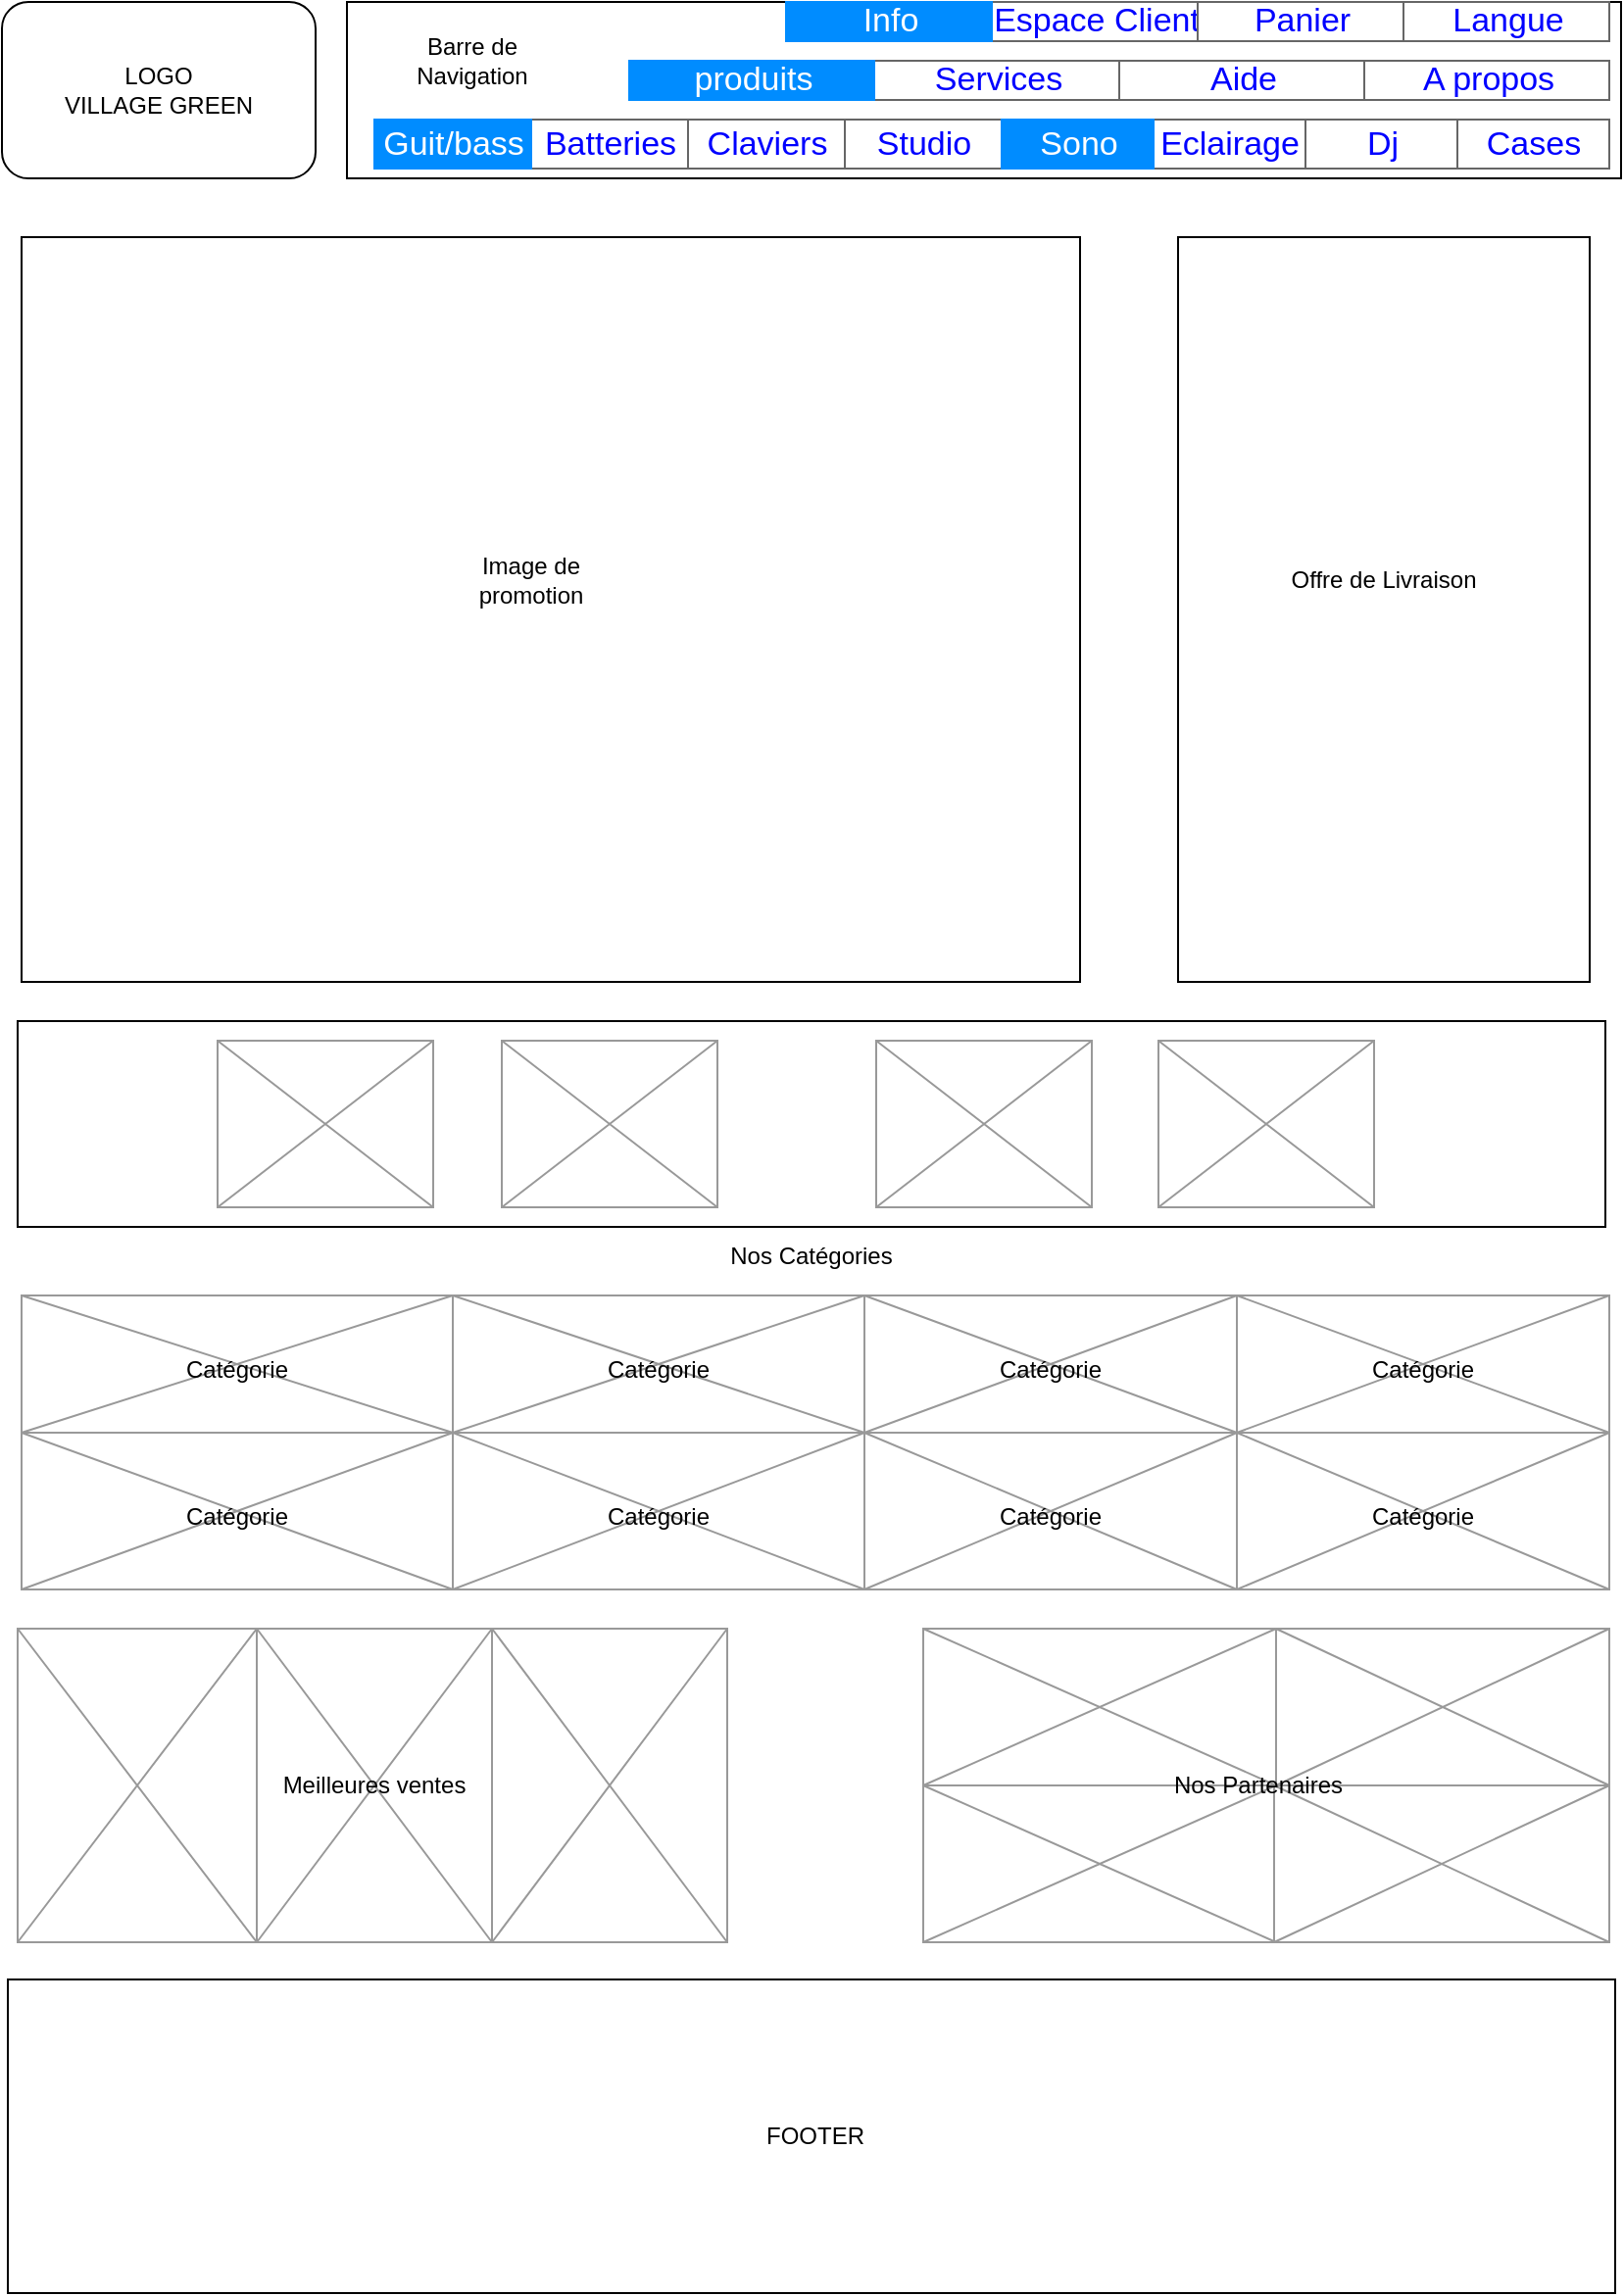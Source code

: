 <mxfile version="12.9.12" type="device" pages="2"><diagram name="Page-1" id="f1b7ffb7-ca1e-a977-7cf5-a751b3c06c05"><mxGraphModel dx="1046" dy="494" grid="1" gridSize="10" guides="1" tooltips="1" connect="1" arrows="1" fold="1" page="1" pageScale="1" pageWidth="826" pageHeight="1169" background="#ffffff" math="0" shadow="0"><root><mxCell id="0"/><mxCell id="1" parent="0"/><mxCell id="bc5Ub8ZuG5Gb_8CIqoAh-63" value="LOGO&lt;br&gt;VILLAGE GREEN" style="rounded=1;whiteSpace=wrap;html=1;" parent="1" vertex="1"><mxGeometry width="160" height="90" as="geometry"/></mxCell><mxCell id="bc5Ub8ZuG5Gb_8CIqoAh-73" value="" style="rounded=0;whiteSpace=wrap;html=1;" parent="1" vertex="1"><mxGeometry x="176" width="650" height="90" as="geometry"/></mxCell><mxCell id="bc5Ub8ZuG5Gb_8CIqoAh-75" value="" style="rounded=0;whiteSpace=wrap;html=1;" parent="1" vertex="1"><mxGeometry x="10" y="120" width="540" height="380" as="geometry"/></mxCell><mxCell id="bc5Ub8ZuG5Gb_8CIqoAh-76" value="" style="rounded=0;whiteSpace=wrap;html=1;" parent="1" vertex="1"><mxGeometry x="600" y="120" width="210" height="380" as="geometry"/></mxCell><mxCell id="bc5Ub8ZuG5Gb_8CIqoAh-77" value="" style="rounded=0;whiteSpace=wrap;html=1;" parent="1" vertex="1"><mxGeometry x="8" y="520" width="810" height="105" as="geometry"/></mxCell><mxCell id="bc5Ub8ZuG5Gb_8CIqoAh-79" value="" style="rounded=0;whiteSpace=wrap;html=1;" parent="1" vertex="1"><mxGeometry x="10" y="660" width="810" height="150" as="geometry"/></mxCell><mxCell id="bc5Ub8ZuG5Gb_8CIqoAh-80" value="" style="rounded=0;whiteSpace=wrap;html=1;" parent="1" vertex="1"><mxGeometry x="10" y="830" width="360" height="160" as="geometry"/></mxCell><mxCell id="bc5Ub8ZuG5Gb_8CIqoAh-83" value="" style="rounded=0;whiteSpace=wrap;html=1;" parent="1" vertex="1"><mxGeometry x="470" y="830" width="350" height="160" as="geometry"/></mxCell><mxCell id="bc5Ub8ZuG5Gb_8CIqoAh-84" value="" style="rounded=0;whiteSpace=wrap;html=1;" parent="1" vertex="1"><mxGeometry x="3" y="1009" width="820" height="160" as="geometry"/></mxCell><mxCell id="bc5Ub8ZuG5Gb_8CIqoAh-85" value="Catégorie&lt;br&gt;" style="verticalLabelPosition=bottom;shadow=0;dashed=0;align=center;html=1;verticalAlign=top;strokeWidth=1;shape=mxgraph.mockup.graphics.simpleIcon;strokeColor=#999999;" parent="1" vertex="1"><mxGeometry x="10" y="660" width="220" height="70" as="geometry"/></mxCell><mxCell id="bc5Ub8ZuG5Gb_8CIqoAh-86" value="" style="verticalLabelPosition=bottom;shadow=0;dashed=0;align=center;html=1;verticalAlign=top;strokeWidth=1;shape=mxgraph.mockup.graphics.simpleIcon;strokeColor=#999999;" parent="1" vertex="1"><mxGeometry x="230" y="660" width="210" height="70" as="geometry"/></mxCell><mxCell id="bc5Ub8ZuG5Gb_8CIqoAh-88" value="" style="verticalLabelPosition=bottom;shadow=0;dashed=0;align=center;html=1;verticalAlign=top;strokeWidth=1;shape=mxgraph.mockup.graphics.simpleIcon;strokeColor=#999999;" parent="1" vertex="1"><mxGeometry x="10" y="730" width="220" height="80" as="geometry"/></mxCell><mxCell id="bc5Ub8ZuG5Gb_8CIqoAh-89" value="" style="verticalLabelPosition=bottom;shadow=0;dashed=0;align=center;html=1;verticalAlign=top;strokeWidth=1;shape=mxgraph.mockup.graphics.simpleIcon;strokeColor=#999999;" parent="1" vertex="1"><mxGeometry x="440" y="660" width="190" height="70" as="geometry"/></mxCell><mxCell id="bc5Ub8ZuG5Gb_8CIqoAh-90" value="" style="verticalLabelPosition=bottom;shadow=0;dashed=0;align=center;html=1;verticalAlign=top;strokeWidth=1;shape=mxgraph.mockup.graphics.simpleIcon;strokeColor=#999999;" parent="1" vertex="1"><mxGeometry x="630" y="660" width="190" height="70" as="geometry"/></mxCell><mxCell id="bc5Ub8ZuG5Gb_8CIqoAh-91" value="" style="verticalLabelPosition=bottom;shadow=0;dashed=0;align=center;html=1;verticalAlign=top;strokeWidth=1;shape=mxgraph.mockup.graphics.simpleIcon;strokeColor=#999999;" parent="1" vertex="1"><mxGeometry x="230" y="730" width="210" height="80" as="geometry"/></mxCell><mxCell id="bc5Ub8ZuG5Gb_8CIqoAh-92" value="" style="verticalLabelPosition=bottom;shadow=0;dashed=0;align=center;html=1;verticalAlign=top;strokeWidth=1;shape=mxgraph.mockup.graphics.simpleIcon;strokeColor=#999999;" parent="1" vertex="1"><mxGeometry x="440" y="730" width="190" height="80" as="geometry"/></mxCell><mxCell id="bc5Ub8ZuG5Gb_8CIqoAh-93" value="" style="verticalLabelPosition=bottom;shadow=0;dashed=0;align=center;html=1;verticalAlign=top;strokeWidth=1;shape=mxgraph.mockup.graphics.simpleIcon;strokeColor=#999999;" parent="1" vertex="1"><mxGeometry x="630" y="730" width="190" height="80" as="geometry"/></mxCell><mxCell id="bc5Ub8ZuG5Gb_8CIqoAh-94" value="Catégorie" style="text;html=1;strokeColor=none;fillColor=none;align=center;verticalAlign=middle;whiteSpace=wrap;rounded=0;" parent="1" vertex="1"><mxGeometry x="90" y="685" width="60" height="25" as="geometry"/></mxCell><mxCell id="bc5Ub8ZuG5Gb_8CIqoAh-97" value="Catégorie" style="text;html=1;strokeColor=none;fillColor=none;align=center;verticalAlign=middle;whiteSpace=wrap;rounded=0;" parent="1" vertex="1"><mxGeometry x="305" y="685" width="60" height="25" as="geometry"/></mxCell><mxCell id="bc5Ub8ZuG5Gb_8CIqoAh-98" value="Catégorie" style="text;html=1;strokeColor=none;fillColor=none;align=center;verticalAlign=middle;whiteSpace=wrap;rounded=0;" parent="1" vertex="1"><mxGeometry x="90" y="760" width="60" height="25" as="geometry"/></mxCell><mxCell id="bc5Ub8ZuG5Gb_8CIqoAh-99" value="Catégorie" style="text;html=1;strokeColor=none;fillColor=none;align=center;verticalAlign=middle;whiteSpace=wrap;rounded=0;" parent="1" vertex="1"><mxGeometry x="305" y="760" width="60" height="25" as="geometry"/></mxCell><mxCell id="bc5Ub8ZuG5Gb_8CIqoAh-100" value="Catégorie" style="text;html=1;strokeColor=none;fillColor=none;align=center;verticalAlign=middle;whiteSpace=wrap;rounded=0;" parent="1" vertex="1"><mxGeometry x="505" y="685" width="60" height="25" as="geometry"/></mxCell><mxCell id="bc5Ub8ZuG5Gb_8CIqoAh-101" value="Catégorie" style="text;html=1;strokeColor=none;fillColor=none;align=center;verticalAlign=middle;whiteSpace=wrap;rounded=0;" parent="1" vertex="1"><mxGeometry x="695" y="685" width="60" height="25" as="geometry"/></mxCell><mxCell id="bc5Ub8ZuG5Gb_8CIqoAh-102" value="Catégorie" style="text;html=1;strokeColor=none;fillColor=none;align=center;verticalAlign=middle;whiteSpace=wrap;rounded=0;" parent="1" vertex="1"><mxGeometry x="505" y="760" width="60" height="25" as="geometry"/></mxCell><mxCell id="bc5Ub8ZuG5Gb_8CIqoAh-103" value="Catégorie" style="text;html=1;strokeColor=none;fillColor=none;align=center;verticalAlign=middle;whiteSpace=wrap;rounded=0;" parent="1" vertex="1"><mxGeometry x="695" y="760" width="60" height="25" as="geometry"/></mxCell><mxCell id="bc5Ub8ZuG5Gb_8CIqoAh-104" value="" style="strokeWidth=1;shadow=0;dashed=0;align=center;html=1;shape=mxgraph.mockup.text.rrect;rSize=0;strokeColor=#666666;" parent="1" vertex="1"><mxGeometry x="400" width="420" height="20" as="geometry"/></mxCell><mxCell id="bc5Ub8ZuG5Gb_8CIqoAh-105" value="Espace Client" style="strokeColor=inherit;fillColor=inherit;gradientColor=inherit;strokeWidth=1;shadow=0;dashed=0;align=center;html=1;shape=mxgraph.mockup.text.rrect;rSize=0;fontSize=17;fontColor=#0000ff;" parent="bc5Ub8ZuG5Gb_8CIqoAh-104" vertex="1"><mxGeometry x="105" width="105" height="20" as="geometry"/></mxCell><mxCell id="bc5Ub8ZuG5Gb_8CIqoAh-106" value="Panier" style="strokeColor=inherit;fillColor=inherit;gradientColor=inherit;strokeWidth=1;shadow=0;dashed=0;align=center;html=1;shape=mxgraph.mockup.text.rrect;rSize=0;fontSize=17;fontColor=#0000ff;" parent="bc5Ub8ZuG5Gb_8CIqoAh-104" vertex="1"><mxGeometry x="210" width="105" height="20" as="geometry"/></mxCell><mxCell id="bc5Ub8ZuG5Gb_8CIqoAh-107" value="Langue" style="strokeColor=inherit;fillColor=inherit;gradientColor=inherit;strokeWidth=1;shadow=0;dashed=0;align=center;html=1;shape=mxgraph.mockup.text.rrect;rSize=0;fontSize=17;fontColor=#0000ff;" parent="bc5Ub8ZuG5Gb_8CIqoAh-104" vertex="1"><mxGeometry x="315" width="105" height="20" as="geometry"/></mxCell><mxCell id="bc5Ub8ZuG5Gb_8CIqoAh-108" value="Info" style="strokeWidth=1;shadow=0;dashed=0;align=center;html=1;shape=mxgraph.mockup.text.rrect;rSize=0;fontSize=17;fontColor=#ffffff;fillColor=#008cff;strokeColor=#008cff;" parent="bc5Ub8ZuG5Gb_8CIqoAh-104" vertex="1"><mxGeometry width="105" height="20" as="geometry"/></mxCell><mxCell id="bc5Ub8ZuG5Gb_8CIqoAh-109" value="p" style="strokeWidth=1;shadow=0;dashed=0;align=center;html=1;shape=mxgraph.mockup.text.rrect;rSize=0;strokeColor=#666666;" parent="1" vertex="1"><mxGeometry x="320" y="30" width="500" height="20" as="geometry"/></mxCell><mxCell id="bc5Ub8ZuG5Gb_8CIqoAh-110" value="Services" style="strokeColor=inherit;fillColor=inherit;gradientColor=inherit;strokeWidth=1;shadow=0;dashed=0;align=center;html=1;shape=mxgraph.mockup.text.rrect;rSize=0;fontSize=17;fontColor=#0000ff;" parent="bc5Ub8ZuG5Gb_8CIqoAh-109" vertex="1"><mxGeometry x="125" width="125" height="20" as="geometry"/></mxCell><mxCell id="bc5Ub8ZuG5Gb_8CIqoAh-111" value="Aide" style="strokeColor=inherit;fillColor=inherit;gradientColor=inherit;strokeWidth=1;shadow=0;dashed=0;align=center;html=1;shape=mxgraph.mockup.text.rrect;rSize=0;fontSize=17;fontColor=#0000ff;" parent="bc5Ub8ZuG5Gb_8CIqoAh-109" vertex="1"><mxGeometry x="250" width="125" height="20" as="geometry"/></mxCell><mxCell id="bc5Ub8ZuG5Gb_8CIqoAh-112" value="A propos" style="strokeColor=inherit;fillColor=inherit;gradientColor=inherit;strokeWidth=1;shadow=0;dashed=0;align=center;html=1;shape=mxgraph.mockup.text.rrect;rSize=0;fontSize=17;fontColor=#0000ff;" parent="bc5Ub8ZuG5Gb_8CIqoAh-109" vertex="1"><mxGeometry x="375" width="125" height="20" as="geometry"/></mxCell><mxCell id="bc5Ub8ZuG5Gb_8CIqoAh-113" value="produits" style="strokeWidth=1;shadow=0;dashed=0;align=center;html=1;shape=mxgraph.mockup.text.rrect;rSize=0;fontSize=17;fontColor=#ffffff;fillColor=#008cff;strokeColor=#008cff;" parent="bc5Ub8ZuG5Gb_8CIqoAh-109" vertex="1"><mxGeometry width="125" height="20" as="geometry"/></mxCell><mxCell id="bc5Ub8ZuG5Gb_8CIqoAh-114" value="" style="strokeWidth=1;shadow=0;dashed=0;align=center;html=1;shape=mxgraph.mockup.text.rrect;rSize=0;strokeColor=#666666;" parent="1" vertex="1"><mxGeometry x="190" y="60" width="320" height="25" as="geometry"/></mxCell><mxCell id="bc5Ub8ZuG5Gb_8CIqoAh-115" value="Batteries" style="strokeColor=inherit;fillColor=inherit;gradientColor=inherit;strokeWidth=1;shadow=0;dashed=0;align=center;html=1;shape=mxgraph.mockup.text.rrect;rSize=0;fontSize=17;fontColor=#0000ff;" parent="bc5Ub8ZuG5Gb_8CIqoAh-114" vertex="1"><mxGeometry x="80" width="80" height="25" as="geometry"/></mxCell><mxCell id="bc5Ub8ZuG5Gb_8CIqoAh-116" value="Claviers" style="strokeColor=inherit;fillColor=inherit;gradientColor=inherit;strokeWidth=1;shadow=0;dashed=0;align=center;html=1;shape=mxgraph.mockup.text.rrect;rSize=0;fontSize=17;fontColor=#0000ff;" parent="bc5Ub8ZuG5Gb_8CIqoAh-114" vertex="1"><mxGeometry x="160" width="80" height="25" as="geometry"/></mxCell><mxCell id="bc5Ub8ZuG5Gb_8CIqoAh-117" value="Studio" style="strokeColor=inherit;fillColor=inherit;gradientColor=inherit;strokeWidth=1;shadow=0;dashed=0;align=center;html=1;shape=mxgraph.mockup.text.rrect;rSize=0;fontSize=17;fontColor=#0000ff;" parent="bc5Ub8ZuG5Gb_8CIqoAh-114" vertex="1"><mxGeometry x="240" width="80" height="25" as="geometry"/></mxCell><mxCell id="bc5Ub8ZuG5Gb_8CIqoAh-118" value="Guit/bass" style="strokeWidth=1;shadow=0;dashed=0;align=center;html=1;shape=mxgraph.mockup.text.rrect;rSize=0;fontSize=17;fontColor=#ffffff;fillColor=#008cff;strokeColor=#008cff;" parent="bc5Ub8ZuG5Gb_8CIqoAh-114" vertex="1"><mxGeometry width="80" height="25" as="geometry"/></mxCell><mxCell id="bc5Ub8ZuG5Gb_8CIqoAh-119" value="" style="strokeWidth=1;shadow=0;dashed=0;align=center;html=1;shape=mxgraph.mockup.text.rrect;rSize=0;strokeColor=#666666;" parent="1" vertex="1"><mxGeometry x="510" y="60" width="310" height="25" as="geometry"/></mxCell><mxCell id="bc5Ub8ZuG5Gb_8CIqoAh-120" value="Eclairage" style="strokeColor=inherit;fillColor=inherit;gradientColor=inherit;strokeWidth=1;shadow=0;dashed=0;align=center;html=1;shape=mxgraph.mockup.text.rrect;rSize=0;fontSize=17;fontColor=#0000ff;" parent="bc5Ub8ZuG5Gb_8CIqoAh-119" vertex="1"><mxGeometry x="77.5" width="77.5" height="25" as="geometry"/></mxCell><mxCell id="bc5Ub8ZuG5Gb_8CIqoAh-121" value="Dj" style="strokeColor=inherit;fillColor=inherit;gradientColor=inherit;strokeWidth=1;shadow=0;dashed=0;align=center;html=1;shape=mxgraph.mockup.text.rrect;rSize=0;fontSize=17;fontColor=#0000ff;" parent="bc5Ub8ZuG5Gb_8CIqoAh-119" vertex="1"><mxGeometry x="155" width="77.5" height="25" as="geometry"/></mxCell><mxCell id="bc5Ub8ZuG5Gb_8CIqoAh-122" value="Cases" style="strokeColor=inherit;fillColor=inherit;gradientColor=inherit;strokeWidth=1;shadow=0;dashed=0;align=center;html=1;shape=mxgraph.mockup.text.rrect;rSize=0;fontSize=17;fontColor=#0000ff;" parent="bc5Ub8ZuG5Gb_8CIqoAh-119" vertex="1"><mxGeometry x="232.5" width="77.5" height="25" as="geometry"/></mxCell><mxCell id="bc5Ub8ZuG5Gb_8CIqoAh-123" value="Sono" style="strokeWidth=1;shadow=0;dashed=0;align=center;html=1;shape=mxgraph.mockup.text.rrect;rSize=0;fontSize=17;fontColor=#ffffff;fillColor=#008cff;strokeColor=#008cff;" parent="bc5Ub8ZuG5Gb_8CIqoAh-119" vertex="1"><mxGeometry width="77.5" height="25" as="geometry"/></mxCell><mxCell id="bc5Ub8ZuG5Gb_8CIqoAh-124" value="" style="verticalLabelPosition=bottom;shadow=0;dashed=0;align=center;html=1;verticalAlign=top;strokeWidth=1;shape=mxgraph.mockup.graphics.simpleIcon;strokeColor=#999999;" parent="1" vertex="1"><mxGeometry x="110" y="530" width="110" height="85" as="geometry"/></mxCell><mxCell id="bc5Ub8ZuG5Gb_8CIqoAh-126" value="" style="verticalLabelPosition=bottom;shadow=0;dashed=0;align=center;html=1;verticalAlign=top;strokeWidth=1;shape=mxgraph.mockup.graphics.simpleIcon;strokeColor=#999999;" parent="1" vertex="1"><mxGeometry x="255" y="530" width="110" height="85" as="geometry"/></mxCell><mxCell id="bc5Ub8ZuG5Gb_8CIqoAh-127" value="" style="verticalLabelPosition=bottom;shadow=0;dashed=0;align=center;html=1;verticalAlign=top;strokeWidth=1;shape=mxgraph.mockup.graphics.simpleIcon;strokeColor=#999999;" parent="1" vertex="1"><mxGeometry x="446" y="530" width="110" height="85" as="geometry"/></mxCell><mxCell id="bc5Ub8ZuG5Gb_8CIqoAh-128" value="" style="verticalLabelPosition=bottom;shadow=0;dashed=0;align=center;html=1;verticalAlign=top;strokeWidth=1;shape=mxgraph.mockup.graphics.simpleIcon;strokeColor=#999999;" parent="1" vertex="1"><mxGeometry x="590" y="530" width="110" height="85" as="geometry"/></mxCell><mxCell id="bc5Ub8ZuG5Gb_8CIqoAh-129" value="" style="verticalLabelPosition=bottom;shadow=0;dashed=0;align=center;html=1;verticalAlign=top;strokeWidth=1;shape=mxgraph.mockup.graphics.simpleIcon;strokeColor=#999999;" parent="1" vertex="1"><mxGeometry x="8" y="830" width="122" height="160" as="geometry"/></mxCell><mxCell id="bc5Ub8ZuG5Gb_8CIqoAh-130" value="" style="verticalLabelPosition=bottom;shadow=0;dashed=0;align=center;html=1;verticalAlign=top;strokeWidth=1;shape=mxgraph.mockup.graphics.simpleIcon;strokeColor=#999999;" parent="1" vertex="1"><mxGeometry x="130" y="830" width="120" height="160" as="geometry"/></mxCell><mxCell id="bc5Ub8ZuG5Gb_8CIqoAh-131" value="" style="verticalLabelPosition=bottom;shadow=0;dashed=0;align=center;html=1;verticalAlign=top;strokeWidth=1;shape=mxgraph.mockup.graphics.simpleIcon;strokeColor=#999999;" parent="1" vertex="1"><mxGeometry x="250" y="830" width="120" height="160" as="geometry"/></mxCell><mxCell id="bc5Ub8ZuG5Gb_8CIqoAh-133" value="" style="verticalLabelPosition=bottom;shadow=0;dashed=0;align=center;html=1;verticalAlign=top;strokeWidth=1;shape=mxgraph.mockup.graphics.simpleIcon;strokeColor=#999999;" parent="1" vertex="1"><mxGeometry x="470" y="830" width="180" height="80" as="geometry"/></mxCell><mxCell id="bc5Ub8ZuG5Gb_8CIqoAh-134" value="v" style="verticalLabelPosition=bottom;shadow=0;dashed=0;align=center;html=1;verticalAlign=top;strokeWidth=1;shape=mxgraph.mockup.graphics.simpleIcon;strokeColor=#999999;" parent="1" vertex="1"><mxGeometry x="650" y="830" width="170" height="80" as="geometry"/></mxCell><mxCell id="bc5Ub8ZuG5Gb_8CIqoAh-135" value="" style="verticalLabelPosition=bottom;shadow=0;dashed=0;align=center;html=1;verticalAlign=top;strokeWidth=1;shape=mxgraph.mockup.graphics.simpleIcon;strokeColor=#999999;" parent="1" vertex="1"><mxGeometry x="470" y="910" width="180" height="80" as="geometry"/></mxCell><mxCell id="bc5Ub8ZuG5Gb_8CIqoAh-136" value="" style="verticalLabelPosition=bottom;shadow=0;dashed=0;align=center;html=1;verticalAlign=top;strokeWidth=1;shape=mxgraph.mockup.graphics.simpleIcon;strokeColor=#999999;" parent="1" vertex="1"><mxGeometry x="649" y="910" width="171" height="80" as="geometry"/></mxCell><mxCell id="bc5Ub8ZuG5Gb_8CIqoAh-137" value="Meilleures ventes" style="text;html=1;strokeColor=none;fillColor=none;align=center;verticalAlign=middle;whiteSpace=wrap;rounded=0;" parent="1" vertex="1"><mxGeometry x="70" y="875" width="240" height="70" as="geometry"/></mxCell><mxCell id="bc5Ub8ZuG5Gb_8CIqoAh-138" value="Nos Partenaires" style="text;html=1;strokeColor=none;fillColor=none;align=center;verticalAlign=middle;whiteSpace=wrap;rounded=0;" parent="1" vertex="1"><mxGeometry x="556" y="880" width="170" height="60" as="geometry"/></mxCell><mxCell id="bc5Ub8ZuG5Gb_8CIqoAh-139" value="FOOTER" style="text;html=1;strokeColor=none;fillColor=none;align=center;verticalAlign=middle;whiteSpace=wrap;rounded=0;" parent="1" vertex="1"><mxGeometry x="273" y="1069.5" width="284" height="39" as="geometry"/></mxCell><mxCell id="bc5Ub8ZuG5Gb_8CIqoAh-140" value="Image de promotion" style="text;html=1;strokeColor=none;fillColor=none;align=center;verticalAlign=middle;whiteSpace=wrap;rounded=0;" parent="1" vertex="1"><mxGeometry x="220" y="220" width="100" height="150" as="geometry"/></mxCell><mxCell id="bc5Ub8ZuG5Gb_8CIqoAh-141" value="Offre de Livraison" style="text;html=1;strokeColor=none;fillColor=none;align=center;verticalAlign=middle;whiteSpace=wrap;rounded=0;" parent="1" vertex="1"><mxGeometry x="604" y="235" width="202" height="120" as="geometry"/></mxCell><mxCell id="bc5Ub8ZuG5Gb_8CIqoAh-143" value="Barre de Navigation" style="text;html=1;strokeColor=none;fillColor=none;align=center;verticalAlign=middle;whiteSpace=wrap;rounded=0;" parent="1" vertex="1"><mxGeometry x="190" y="10" width="100" height="40" as="geometry"/></mxCell><mxCell id="bc5Ub8ZuG5Gb_8CIqoAh-144" value="Nos Catégories" style="text;html=1;strokeColor=none;fillColor=none;align=center;verticalAlign=middle;whiteSpace=wrap;rounded=0;" parent="1" vertex="1"><mxGeometry x="348" y="630" width="130" height="20" as="geometry"/></mxCell></root></mxGraphModel></diagram><diagram id="1IfLWQG253lTVQ4aPSGZ" name="Page-2"><mxGraphModel dx="1046" dy="494" grid="1" gridSize="10" guides="1" tooltips="1" connect="1" arrows="1" fold="1" page="1" pageScale="1" pageWidth="850" pageHeight="1100" math="0" shadow="0"><root><mxCell id="AXqHiEepvfbToj7pYBEz-0"/><mxCell id="AXqHiEepvfbToj7pYBEz-1" parent="AXqHiEepvfbToj7pYBEz-0"/><mxCell id="e29qmtLbBJt417fP1vw_-0" value="" style="rounded=0;whiteSpace=wrap;html=1;" vertex="1" parent="AXqHiEepvfbToj7pYBEz-1"><mxGeometry x="176" width="650" height="90" as="geometry"/></mxCell><mxCell id="e29qmtLbBJt417fP1vw_-1" value="" style="strokeWidth=1;shadow=0;dashed=0;align=center;html=1;shape=mxgraph.mockup.text.rrect;rSize=0;strokeColor=#666666;" vertex="1" parent="AXqHiEepvfbToj7pYBEz-1"><mxGeometry x="400" width="420" height="20" as="geometry"/></mxCell><mxCell id="e29qmtLbBJt417fP1vw_-2" value="Espace Client" style="strokeColor=inherit;fillColor=inherit;gradientColor=inherit;strokeWidth=1;shadow=0;dashed=0;align=center;html=1;shape=mxgraph.mockup.text.rrect;rSize=0;fontSize=17;fontColor=#0000ff;" vertex="1" parent="e29qmtLbBJt417fP1vw_-1"><mxGeometry x="105" width="105" height="20" as="geometry"/></mxCell><mxCell id="e29qmtLbBJt417fP1vw_-3" value="Panier" style="strokeColor=inherit;fillColor=inherit;gradientColor=inherit;strokeWidth=1;shadow=0;dashed=0;align=center;html=1;shape=mxgraph.mockup.text.rrect;rSize=0;fontSize=17;fontColor=#0000ff;" vertex="1" parent="e29qmtLbBJt417fP1vw_-1"><mxGeometry x="210" width="105" height="20" as="geometry"/></mxCell><mxCell id="e29qmtLbBJt417fP1vw_-4" value="Langue" style="strokeColor=inherit;fillColor=inherit;gradientColor=inherit;strokeWidth=1;shadow=0;dashed=0;align=center;html=1;shape=mxgraph.mockup.text.rrect;rSize=0;fontSize=17;fontColor=#0000ff;" vertex="1" parent="e29qmtLbBJt417fP1vw_-1"><mxGeometry x="315" width="105" height="20" as="geometry"/></mxCell><mxCell id="e29qmtLbBJt417fP1vw_-5" value="Info" style="strokeWidth=1;shadow=0;dashed=0;align=center;html=1;shape=mxgraph.mockup.text.rrect;rSize=0;fontSize=17;fontColor=#ffffff;fillColor=#008cff;strokeColor=#008cff;" vertex="1" parent="e29qmtLbBJt417fP1vw_-1"><mxGeometry width="105" height="20" as="geometry"/></mxCell><mxCell id="e29qmtLbBJt417fP1vw_-6" value="p" style="strokeWidth=1;shadow=0;dashed=0;align=center;html=1;shape=mxgraph.mockup.text.rrect;rSize=0;strokeColor=#666666;" vertex="1" parent="AXqHiEepvfbToj7pYBEz-1"><mxGeometry x="320" y="30" width="500" height="20" as="geometry"/></mxCell><mxCell id="e29qmtLbBJt417fP1vw_-7" value="Services" style="strokeColor=inherit;fillColor=inherit;gradientColor=inherit;strokeWidth=1;shadow=0;dashed=0;align=center;html=1;shape=mxgraph.mockup.text.rrect;rSize=0;fontSize=17;fontColor=#0000ff;" vertex="1" parent="e29qmtLbBJt417fP1vw_-6"><mxGeometry x="125" width="125" height="20" as="geometry"/></mxCell><mxCell id="e29qmtLbBJt417fP1vw_-8" value="Aide" style="strokeColor=inherit;fillColor=inherit;gradientColor=inherit;strokeWidth=1;shadow=0;dashed=0;align=center;html=1;shape=mxgraph.mockup.text.rrect;rSize=0;fontSize=17;fontColor=#0000ff;" vertex="1" parent="e29qmtLbBJt417fP1vw_-6"><mxGeometry x="250" width="125" height="20" as="geometry"/></mxCell><mxCell id="e29qmtLbBJt417fP1vw_-9" value="A propos" style="strokeColor=inherit;fillColor=inherit;gradientColor=inherit;strokeWidth=1;shadow=0;dashed=0;align=center;html=1;shape=mxgraph.mockup.text.rrect;rSize=0;fontSize=17;fontColor=#0000ff;" vertex="1" parent="e29qmtLbBJt417fP1vw_-6"><mxGeometry x="375" width="125" height="20" as="geometry"/></mxCell><mxCell id="e29qmtLbBJt417fP1vw_-10" value="produits" style="strokeWidth=1;shadow=0;dashed=0;align=center;html=1;shape=mxgraph.mockup.text.rrect;rSize=0;fontSize=17;fontColor=#ffffff;fillColor=#008cff;strokeColor=#008cff;" vertex="1" parent="e29qmtLbBJt417fP1vw_-6"><mxGeometry width="125" height="20" as="geometry"/></mxCell><mxCell id="e29qmtLbBJt417fP1vw_-11" value="" style="strokeWidth=1;shadow=0;dashed=0;align=center;html=1;shape=mxgraph.mockup.text.rrect;rSize=0;strokeColor=#666666;" vertex="1" parent="AXqHiEepvfbToj7pYBEz-1"><mxGeometry x="190" y="60" width="320" height="25" as="geometry"/></mxCell><mxCell id="e29qmtLbBJt417fP1vw_-12" value="Batteries" style="strokeColor=inherit;fillColor=inherit;gradientColor=inherit;strokeWidth=1;shadow=0;dashed=0;align=center;html=1;shape=mxgraph.mockup.text.rrect;rSize=0;fontSize=17;fontColor=#0000ff;" vertex="1" parent="e29qmtLbBJt417fP1vw_-11"><mxGeometry x="80" width="80" height="25" as="geometry"/></mxCell><mxCell id="e29qmtLbBJt417fP1vw_-13" value="Claviers" style="strokeColor=inherit;fillColor=inherit;gradientColor=inherit;strokeWidth=1;shadow=0;dashed=0;align=center;html=1;shape=mxgraph.mockup.text.rrect;rSize=0;fontSize=17;fontColor=#0000ff;" vertex="1" parent="e29qmtLbBJt417fP1vw_-11"><mxGeometry x="160" width="80" height="25" as="geometry"/></mxCell><mxCell id="e29qmtLbBJt417fP1vw_-14" value="Studio" style="strokeColor=inherit;fillColor=inherit;gradientColor=inherit;strokeWidth=1;shadow=0;dashed=0;align=center;html=1;shape=mxgraph.mockup.text.rrect;rSize=0;fontSize=17;fontColor=#0000ff;" vertex="1" parent="e29qmtLbBJt417fP1vw_-11"><mxGeometry x="240" width="80" height="25" as="geometry"/></mxCell><mxCell id="e29qmtLbBJt417fP1vw_-15" value="Guit/bass" style="strokeWidth=1;shadow=0;dashed=0;align=center;html=1;shape=mxgraph.mockup.text.rrect;rSize=0;fontSize=17;fontColor=#ffffff;fillColor=#008cff;strokeColor=#008cff;" vertex="1" parent="e29qmtLbBJt417fP1vw_-11"><mxGeometry width="80" height="25" as="geometry"/></mxCell><mxCell id="e29qmtLbBJt417fP1vw_-16" value="" style="strokeWidth=1;shadow=0;dashed=0;align=center;html=1;shape=mxgraph.mockup.text.rrect;rSize=0;strokeColor=#666666;" vertex="1" parent="AXqHiEepvfbToj7pYBEz-1"><mxGeometry x="510" y="60" width="310" height="25" as="geometry"/></mxCell><mxCell id="e29qmtLbBJt417fP1vw_-17" value="Eclairage" style="strokeColor=inherit;fillColor=inherit;gradientColor=inherit;strokeWidth=1;shadow=0;dashed=0;align=center;html=1;shape=mxgraph.mockup.text.rrect;rSize=0;fontSize=17;fontColor=#0000ff;" vertex="1" parent="e29qmtLbBJt417fP1vw_-16"><mxGeometry x="77.5" width="77.5" height="25" as="geometry"/></mxCell><mxCell id="e29qmtLbBJt417fP1vw_-18" value="Dj" style="strokeColor=inherit;fillColor=inherit;gradientColor=inherit;strokeWidth=1;shadow=0;dashed=0;align=center;html=1;shape=mxgraph.mockup.text.rrect;rSize=0;fontSize=17;fontColor=#0000ff;" vertex="1" parent="e29qmtLbBJt417fP1vw_-16"><mxGeometry x="155" width="77.5" height="25" as="geometry"/></mxCell><mxCell id="e29qmtLbBJt417fP1vw_-19" value="Cases" style="strokeColor=inherit;fillColor=inherit;gradientColor=inherit;strokeWidth=1;shadow=0;dashed=0;align=center;html=1;shape=mxgraph.mockup.text.rrect;rSize=0;fontSize=17;fontColor=#0000ff;" vertex="1" parent="e29qmtLbBJt417fP1vw_-16"><mxGeometry x="232.5" width="77.5" height="25" as="geometry"/></mxCell><mxCell id="e29qmtLbBJt417fP1vw_-20" value="Sono" style="strokeWidth=1;shadow=0;dashed=0;align=center;html=1;shape=mxgraph.mockup.text.rrect;rSize=0;fontSize=17;fontColor=#ffffff;fillColor=#008cff;strokeColor=#008cff;" vertex="1" parent="e29qmtLbBJt417fP1vw_-16"><mxGeometry width="77.5" height="25" as="geometry"/></mxCell><mxCell id="e29qmtLbBJt417fP1vw_-21" value="Barre de Navigation" style="text;html=1;strokeColor=none;fillColor=none;align=center;verticalAlign=middle;whiteSpace=wrap;rounded=0;" vertex="1" parent="AXqHiEepvfbToj7pYBEz-1"><mxGeometry x="190" y="10" width="100" height="40" as="geometry"/></mxCell><mxCell id="5tsk7mhTvMcvjwh0iukY-0" value="LOGO&lt;br&gt;VILLAGE GREEN" style="rounded=1;whiteSpace=wrap;html=1;" vertex="1" parent="AXqHiEepvfbToj7pYBEz-1"><mxGeometry width="160" height="90" as="geometry"/></mxCell><mxCell id="iDoQscuyzMHb7VOIyY5w-0" value="" style="strokeWidth=1;shadow=0;dashed=0;align=center;html=1;shape=mxgraph.mockup.forms.rrect;rSize=0;strokeColor=#999999;fillColor=#ffffff;" vertex="1" parent="AXqHiEepvfbToj7pYBEz-1"><mxGeometry x="10" y="140" width="350" height="380" as="geometry"/></mxCell><mxCell id="iDoQscuyzMHb7VOIyY5w-1" value="Sign In" style="strokeWidth=1;shadow=0;dashed=0;align=center;html=1;shape=mxgraph.mockup.forms.anchor;fontSize=12;fontColor=#666666;align=left;resizeWidth=1;spacingLeft=0;" vertex="1" parent="iDoQscuyzMHb7VOIyY5w-0"><mxGeometry width="175" height="20" relative="1" as="geometry"><mxPoint x="10" y="10" as="offset"/></mxGeometry></mxCell><mxCell id="iDoQscuyzMHb7VOIyY5w-2" value="" style="shape=line;strokeColor=#ddeeff;strokeWidth=2;html=1;resizeWidth=1;" vertex="1" parent="iDoQscuyzMHb7VOIyY5w-0"><mxGeometry width="315" height="10" relative="1" as="geometry"><mxPoint x="10" y="30" as="offset"/></mxGeometry></mxCell><mxCell id="iDoQscuyzMHb7VOIyY5w-3" value="User Name:" style="strokeWidth=1;shadow=0;dashed=0;align=center;html=1;shape=mxgraph.mockup.forms.anchor;fontSize=12;fontColor=#666666;align=left;resizeWidth=1;spacingLeft=0;" vertex="1" parent="iDoQscuyzMHb7VOIyY5w-0"><mxGeometry width="175" height="20" relative="1" as="geometry"><mxPoint x="10" y="40" as="offset"/></mxGeometry></mxCell><mxCell id="iDoQscuyzMHb7VOIyY5w-4" value="johndoe" style="strokeWidth=1;shadow=0;dashed=0;align=center;html=1;shape=mxgraph.mockup.forms.rrect;rSize=0;strokeColor=#999999;fontColor=#666666;align=left;spacingLeft=5;resizeWidth=1;" vertex="1" parent="iDoQscuyzMHb7VOIyY5w-0"><mxGeometry width="262.5" height="25" relative="1" as="geometry"><mxPoint x="10" y="60" as="offset"/></mxGeometry></mxCell><mxCell id="iDoQscuyzMHb7VOIyY5w-5" value="Password:" style="strokeWidth=1;shadow=0;dashed=0;align=center;html=1;shape=mxgraph.mockup.forms.anchor;fontSize=12;fontColor=#666666;align=left;resizeWidth=1;spacingLeft=0;" vertex="1" parent="iDoQscuyzMHb7VOIyY5w-0"><mxGeometry width="175" height="20" relative="1" as="geometry"><mxPoint x="10" y="95" as="offset"/></mxGeometry></mxCell><mxCell id="iDoQscuyzMHb7VOIyY5w-6" value="********" style="strokeWidth=1;shadow=0;dashed=0;align=center;html=1;shape=mxgraph.mockup.forms.rrect;rSize=0;strokeColor=#999999;fontColor=#666666;align=left;spacingLeft=5;resizeWidth=1;" vertex="1" parent="iDoQscuyzMHb7VOIyY5w-0"><mxGeometry width="262.5" height="25" relative="1" as="geometry"><mxPoint x="10" y="115" as="offset"/></mxGeometry></mxCell><mxCell id="iDoQscuyzMHb7VOIyY5w-7" value="SIGN IN" style="strokeWidth=1;shadow=0;dashed=0;align=center;html=1;shape=mxgraph.mockup.forms.rrect;rSize=5;strokeColor=none;fontColor=#ffffff;fillColor=#66bbff;fontSize=16;fontStyle=1;" vertex="1" parent="iDoQscuyzMHb7VOIyY5w-0"><mxGeometry y="1" width="80" height="30" relative="1" as="geometry"><mxPoint x="20" y="-150" as="offset"/></mxGeometry></mxCell><mxCell id="iDoQscuyzMHb7VOIyY5w-8" value="Forgot Password?" style="strokeWidth=1;shadow=0;dashed=0;align=center;html=1;shape=mxgraph.mockup.forms.anchor;fontSize=12;fontColor=#9999ff;align=left;spacingLeft=0;fontStyle=4;resizeWidth=1;" vertex="1" parent="iDoQscuyzMHb7VOIyY5w-0"><mxGeometry y="1" width="262.5" height="20" relative="1" as="geometry"><mxPoint x="10" y="-110" as="offset"/></mxGeometry></mxCell><mxCell id="iDoQscuyzMHb7VOIyY5w-9" value="" style="shape=line;strokeColor=#ddeeff;strokeWidth=2;html=1;resizeWidth=1;" vertex="1" parent="iDoQscuyzMHb7VOIyY5w-0"><mxGeometry y="1" width="315" height="10" relative="1" as="geometry"><mxPoint x="10" y="-90" as="offset"/></mxGeometry></mxCell><mxCell id="iDoQscuyzMHb7VOIyY5w-10" value="New User" style="strokeWidth=1;shadow=0;dashed=0;align=center;html=1;shape=mxgraph.mockup.forms.anchor;fontSize=12;fontColor=#666666;align=left;spacingLeft=0;resizeWidth=1;" vertex="1" parent="iDoQscuyzMHb7VOIyY5w-0"><mxGeometry y="1" width="262.5" height="20" relative="1" as="geometry"><mxPoint x="10" y="-70" as="offset"/></mxGeometry></mxCell><mxCell id="iDoQscuyzMHb7VOIyY5w-11" value="SIGN UP" style="strokeWidth=1;shadow=0;dashed=0;align=center;html=1;shape=mxgraph.mockup.forms.rrect;rSize=5;strokeColor=none;fontColor=#ffffff;fillColor=#66bbff;fontSize=16;fontStyle=1;" vertex="1" parent="iDoQscuyzMHb7VOIyY5w-0"><mxGeometry y="1" width="80" height="30" relative="1" as="geometry"><mxPoint x="20" y="-50" as="offset"/></mxGeometry></mxCell><mxCell id="xVKqI7DMzJU-HTAc6LaL-6" value="" style="rounded=0;whiteSpace=wrap;html=1;" vertex="1" parent="AXqHiEepvfbToj7pYBEz-1"><mxGeometry x="570" y="140" width="220" height="380" as="geometry"/></mxCell><mxCell id="4JsMQFehdGZlmAmHWEYg-0" value="" style="rounded=0;whiteSpace=wrap;html=1;" vertex="1" parent="AXqHiEepvfbToj7pYBEz-1"><mxGeometry x="20" y="720" width="810" height="105" as="geometry"/></mxCell><mxCell id="4JsMQFehdGZlmAmHWEYg-1" value="" style="verticalLabelPosition=bottom;shadow=0;dashed=0;align=center;html=1;verticalAlign=top;strokeWidth=1;shape=mxgraph.mockup.graphics.simpleIcon;strokeColor=#999999;" vertex="1" parent="AXqHiEepvfbToj7pYBEz-1"><mxGeometry x="122" y="730" width="110" height="85" as="geometry"/></mxCell><mxCell id="4JsMQFehdGZlmAmHWEYg-2" value="" style="verticalLabelPosition=bottom;shadow=0;dashed=0;align=center;html=1;verticalAlign=top;strokeWidth=1;shape=mxgraph.mockup.graphics.simpleIcon;strokeColor=#999999;" vertex="1" parent="AXqHiEepvfbToj7pYBEz-1"><mxGeometry x="267" y="730" width="110" height="85" as="geometry"/></mxCell><mxCell id="4JsMQFehdGZlmAmHWEYg-3" value="" style="verticalLabelPosition=bottom;shadow=0;dashed=0;align=center;html=1;verticalAlign=top;strokeWidth=1;shape=mxgraph.mockup.graphics.simpleIcon;strokeColor=#999999;" vertex="1" parent="AXqHiEepvfbToj7pYBEz-1"><mxGeometry x="458" y="730" width="110" height="85" as="geometry"/></mxCell><mxCell id="4JsMQFehdGZlmAmHWEYg-4" value="" style="verticalLabelPosition=bottom;shadow=0;dashed=0;align=center;html=1;verticalAlign=top;strokeWidth=1;shape=mxgraph.mockup.graphics.simpleIcon;strokeColor=#999999;" vertex="1" parent="AXqHiEepvfbToj7pYBEz-1"><mxGeometry x="602" y="730" width="110" height="85" as="geometry"/></mxCell><mxCell id="4JsMQFehdGZlmAmHWEYg-5" value="" style="rounded=0;whiteSpace=wrap;html=1;" vertex="1" parent="AXqHiEepvfbToj7pYBEz-1"><mxGeometry x="20" y="570" width="810" height="105" as="geometry"/></mxCell><mxCell id="4JsMQFehdGZlmAmHWEYg-6" value="" style="verticalLabelPosition=bottom;shadow=0;dashed=0;align=center;html=1;verticalAlign=top;strokeWidth=1;shape=mxgraph.mockup.graphics.simpleIcon;strokeColor=#999999;" vertex="1" parent="AXqHiEepvfbToj7pYBEz-1"><mxGeometry x="180" y="610" width="110" height="55" as="geometry"/></mxCell><mxCell id="4JsMQFehdGZlmAmHWEYg-7" value="" style="verticalLabelPosition=bottom;shadow=0;dashed=0;align=center;html=1;verticalAlign=top;strokeWidth=1;shape=mxgraph.mockup.graphics.simpleIcon;strokeColor=#999999;" vertex="1" parent="AXqHiEepvfbToj7pYBEz-1"><mxGeometry x="300" y="610" width="110" height="55" as="geometry"/></mxCell><mxCell id="4JsMQFehdGZlmAmHWEYg-8" value="" style="verticalLabelPosition=bottom;shadow=0;dashed=0;align=center;html=1;verticalAlign=top;strokeWidth=1;shape=mxgraph.mockup.graphics.simpleIcon;strokeColor=#999999;" vertex="1" parent="AXqHiEepvfbToj7pYBEz-1"><mxGeometry x="425" y="610" width="110" height="55" as="geometry"/></mxCell><mxCell id="4JsMQFehdGZlmAmHWEYg-9" value="" style="verticalLabelPosition=bottom;shadow=0;dashed=0;align=center;html=1;verticalAlign=top;strokeWidth=1;shape=mxgraph.mockup.graphics.simpleIcon;strokeColor=#999999;" vertex="1" parent="AXqHiEepvfbToj7pYBEz-1"><mxGeometry x="550" y="610" width="110" height="55" as="geometry"/></mxCell><mxCell id="4JsMQFehdGZlmAmHWEYg-10" value="Nos Partenaires" style="text;html=1;strokeColor=none;fillColor=none;align=center;verticalAlign=middle;whiteSpace=wrap;rounded=0;" vertex="1" parent="AXqHiEepvfbToj7pYBEz-1"><mxGeometry x="350" y="570" width="120" height="40" as="geometry"/></mxCell><mxCell id="4JsMQFehdGZlmAmHWEYg-11" value="Coordonnées Téléphoniques" style="text;html=1;strokeColor=none;fillColor=none;align=center;verticalAlign=middle;whiteSpace=wrap;rounded=0;" vertex="1" parent="AXqHiEepvfbToj7pYBEz-1"><mxGeometry x="580" y="190" width="200" height="120" as="geometry"/></mxCell><mxCell id="AkfY9-df-f60rvLVXaLU-0" value="Footer" style="rounded=0;whiteSpace=wrap;html=1;" vertex="1" parent="AXqHiEepvfbToj7pYBEz-1"><mxGeometry x="20" y="920" width="820" height="160" as="geometry"/></mxCell></root></mxGraphModel></diagram></mxfile>
